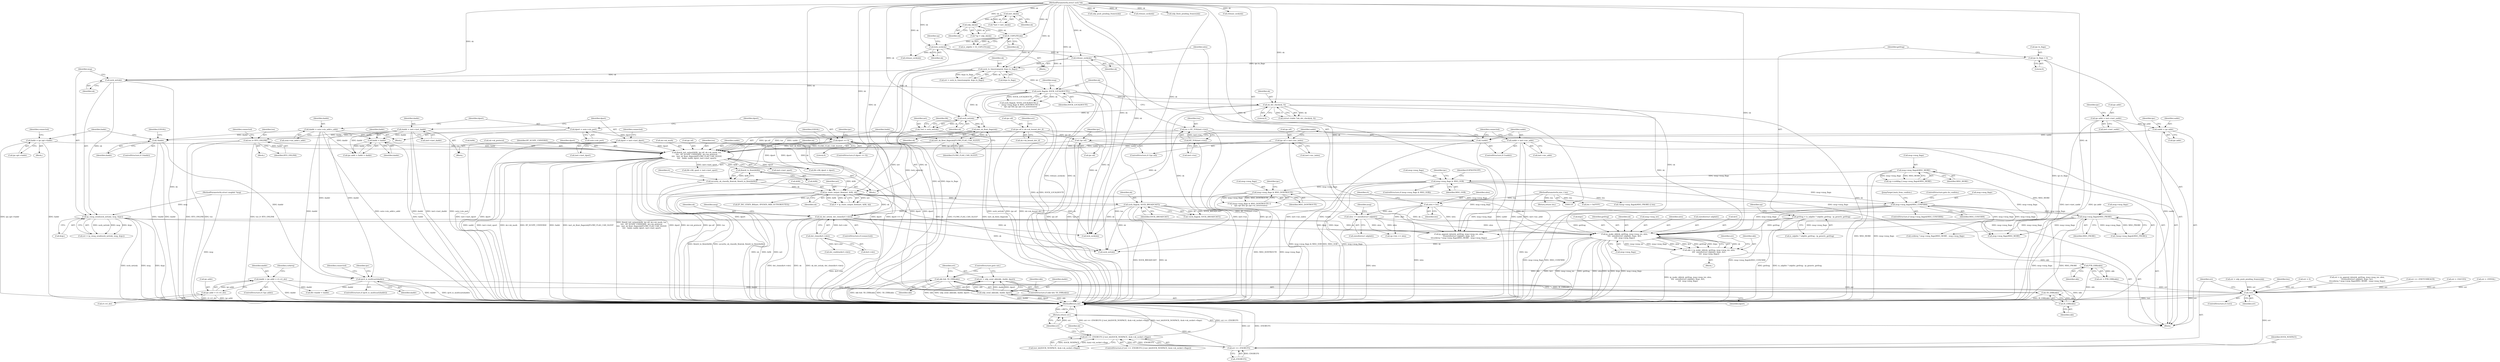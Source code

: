 digraph "1_linux_f6d8bd051c391c1c0458a30b2a7abcd939329259_32@API" {
"1000641" [label="(Call,err = udp_send_skb(skb, daddr, dport))"];
"1000643" [label="(Call,udp_send_skb(skb, daddr, dport))"];
"1000636" [label="(Call,skb && !IS_ERR(skb))"];
"1000639" [label="(Call,IS_ERR(skb))"];
"1000633" [label="(Call,PTR_ERR(skb))"];
"1000613" [label="(Call,skb = ip_make_skb(sk, getfrag, msg->msg_iov, ulen,\n\t\t\t\t  sizeof(struct udphdr), &ipc, &rt,\n\t\t\t\t  msg->msg_flags))"];
"1000615" [label="(Call,ip_make_skb(sk, getfrag, msg->msg_iov, ulen,\n\t\t\t\t  sizeof(struct udphdr), &ipc, &rt,\n\t\t\t\t  msg->msg_flags))"];
"1000487" [label="(Call,sk_dst_check(sk, 0))"];
"1000429" [label="(Call,sock_flag(sk, SOCK_LOCALROUTE))"];
"1000333" [label="(Call,sock_tx_timestamp(sk, &ipc.tx_flags))"];
"1000228" [label="(Call,release_sock(sk))"];
"1000206" [label="(Call,lock_sock(sk))"];
"1000153" [label="(Call,IS_UDPLITE(sk))"];
"1000124" [label="(Call,udp_sk(sk))"];
"1000119" [label="(Call,inet_sk(sk))"];
"1000112" [label="(MethodParameterIn,struct sock *sk)"];
"1000190" [label="(Call,ipc.tx_flags = 0)"];
"1000351" [label="(Call,sock_net(sk))"];
"1000532" [label="(Call,ip_route_output_flow(net, &fl4, sk))"];
"1000497" [label="(Call,*net = sock_net(sk))"];
"1000499" [label="(Call,sock_net(sk))"];
"1000527" [label="(Call,flowi4_to_flowi(&fl4))"];
"1000501" [label="(Call,flowi4_init_output(&fl4, ipc.oif, sk->sk_mark, tos,\n\t\t\t\t   RT_SCOPE_UNIVERSE, sk->sk_protocol,\n\t\t\t\t   inet_sk_flowi_flags(sk)|FLOWI_FLAG_CAN_SLEEP,\n\t\t\t\t   faddr, saddr, dport, inet->inet_sport))"];
"1000459" [label="(Call,!ipc.oif)"];
"1000324" [label="(Call,ipc.oif = sk->sk_bound_dev_if)"];
"1000463" [label="(Call,ipc.oif = inet->mc_index)"];
"1000421" [label="(Call,tos = RT_TOS(inet->tos))"];
"1000423" [label="(Call,RT_TOS(inet->tos))"];
"1000448" [label="(Call,tos |= RTO_ONLINK)"];
"1000515" [label="(Call,inet_sk_flowi_flags(sk)|FLOWI_FLAG_CAN_SLEEP)"];
"1000516" [label="(Call,inet_sk_flowi_flags(sk))"];
"1000391" [label="(Call,faddr = daddr)"];
"1000274" [label="(Call,daddr = usin->sin_addr.s_addr)"];
"1000304" [label="(Call,daddr = inet->inet_daddr)"];
"1000411" [label="(Call,faddr = ipc.opt->faddr)"];
"1000382" [label="(Call,saddr = ipc.addr)"];
"1000317" [label="(Call,ipc.addr = inet->inet_saddr)"];
"1000471" [label="(Call,!saddr)"];
"1000473" [label="(Call,saddr = inet->mc_addr)"];
"1000309" [label="(Call,dport = inet->inet_dport)"];
"1000287" [label="(Call,dport == 0)"];
"1000281" [label="(Call,dport = usin->sin_port)"];
"1000525" [label="(Call,security_sk_classify_flow(sk, flowi4_to_flowi(&fl4)))"];
"1000569" [label="(Call,sock_flag(sk, SOCK_BROADCAST))"];
"1000575" [label="(Call,sk_dst_set(sk, dst_clone(&rt->dst)))"];
"1000577" [label="(Call,dst_clone(&rt->dst))"];
"1000195" [label="(Call,getfrag = is_udplite ? udplite_getfrag : ip_generic_getfrag)"];
"1000230" [label="(Call,ulen += sizeof(struct udphdr))"];
"1000128" [label="(Call,ulen = len)"];
"1000114" [label="(MethodParameterIn,size_t len)"];
"1000350" [label="(Call,ip_cmsg_send(sock_net(sk), msg, &ipc))"];
"1000113" [label="(MethodParameterIn,struct msghdr *msg)"];
"1000805" [label="(Call,msg->msg_flags&MSG_PROBE)"];
"1000583" [label="(Call,msg->msg_flags&MSG_CONFIRM)"];
"1000177" [label="(Call,msg->msg_flags & MSG_OOB)"];
"1000162" [label="(Call,msg->msg_flags&MSG_MORE)"];
"1000433" [label="(Call,msg->msg_flags & MSG_DONTROUTE)"];
"1000638" [label="(Call,!IS_ERR(skb))"];
"1000455" [label="(Call,ipv4_is_multicast(daddr))"];
"1000406" [label="(Call,!daddr)"];
"1000600" [label="(Call,daddr = ipc.addr = rt->rt_dst)"];
"1000602" [label="(Call,ipc.addr = rt->rt_dst)"];
"1000770" [label="(Call,!err)"];
"1000776" [label="(Call,err == -ENOBUFS)"];
"1000775" [label="(Call,err == -ENOBUFS || test_bit(SOCK_NOSPACE, &sk->sk_socket->flags))"];
"1000794" [label="(Return,return err;)"];
"1000809" [label="(Identifier,MSG_PROBE)"];
"1000494" [label="(Block,)"];
"1000510" [label="(Identifier,tos)"];
"1000568" [label="(Call,!sock_flag(sk, SOCK_BROADCAST))"];
"1000232" [label="(Call,sizeof(struct udphdr))"];
"1000769" [label="(ControlStructure,if (!err))"];
"1000230" [label="(Call,ulen += sizeof(struct udphdr))"];
"1000310" [label="(Identifier,dport)"];
"1000647" [label="(ControlStructure,goto out;)"];
"1000743" [label="(Call,udp_push_pending_frames(sk))"];
"1000318" [label="(Call,ipc.addr)"];
"1000333" [label="(Call,sock_tx_timestamp(sk, &ipc.tx_flags))"];
"1000633" [label="(Call,PTR_ERR(skb))"];
"1000614" [label="(Identifier,skb)"];
"1000488" [label="(Identifier,sk)"];
"1000725" [label="(Call,msg->msg_flags|MSG_MORE)"];
"1000587" [label="(Identifier,MSG_CONFIRM)"];
"1000181" [label="(Identifier,MSG_OOB)"];
"1000575" [label="(Call,sk_dst_set(sk, dst_clone(&rt->dst)))"];
"1000177" [label="(Call,msg->msg_flags & MSG_OOB)"];
"1000115" [label="(Block,)"];
"1000321" [label="(Call,inet->inet_saddr)"];
"1000797" [label="(Call,dst_confirm(&rt->dst))"];
"1000384" [label="(Call,ipc.addr)"];
"1000440" [label="(Identifier,ipc)"];
"1000113" [label="(MethodParameterIn,struct msghdr *msg)"];
"1000479" [label="(Identifier,connected)"];
"1000324" [label="(Call,ipc.oif = sk->sk_bound_dev_if)"];
"1000628" [label="(Call,msg->msg_flags)"];
"1000708" [label="(Call,err = ip_append_data(sk, getfrag, msg->msg_iov, ulen,\n\t\t\tsizeof(struct udphdr), &ipc, &rt,\n\t\t\tcorkreq ? msg->msg_flags|MSG_MORE : msg->msg_flags))"];
"1000434" [label="(Call,msg->msg_flags)"];
"1000325" [label="(Call,ipc.oif)"];
"1000328" [label="(Call,sk->sk_bound_dev_if)"];
"1000520" [label="(Identifier,saddr)"];
"1000206" [label="(Call,lock_sock(sk))"];
"1000502" [label="(Call,&fl4)"];
"1000449" [label="(Identifier,tos)"];
"1000348" [label="(Call,err = ip_cmsg_send(sock_net(sk), msg, &ipc))"];
"1000806" [label="(Call,msg->msg_flags)"];
"1000354" [label="(Call,&ipc)"];
"1000461" [label="(Identifier,ipc)"];
"1000549" [label="(Call,err == -ENETUNREACH)"];
"1000311" [label="(Call,inet->inet_dport)"];
"1000758" [label="(Call,release_sock(sk))"];
"1000557" [label="(Call,err = -EACCES)"];
"1000703" [label="(Call,up->len += ulen)"];
"1000211" [label="(Identifier,up)"];
"1000306" [label="(Call,inet->inet_daddr)"];
"1000421" [label="(Call,tos = RT_TOS(inet->tos))"];
"1000382" [label="(Call,saddr = ipc.addr)"];
"1000645" [label="(Identifier,daddr)"];
"1000472" [label="(Identifier,saddr)"];
"1000467" [label="(Call,inet->mc_index)"];
"1000515" [label="(Call,inet_sk_flowi_flags(sk)|FLOWI_FLAG_CAN_SLEEP)"];
"1000489" [label="(Literal,0)"];
"1000158" [label="(Call,up->corkflag || msg->msg_flags&MSG_MORE)"];
"1000626" [label="(Call,&rt)"];
"1000286" [label="(ControlStructure,if (dport == 0))"];
"1000771" [label="(Identifier,err)"];
"1000125" [label="(Identifier,sk)"];
"1000794" [label="(Return,return err;)"];
"1000485" [label="(Call,(struct rtable *)sk_dst_check(sk, 0))"];
"1000639" [label="(Call,IS_ERR(skb))"];
"1000238" [label="(Block,)"];
"1000804" [label="(Call,!(msg->msg_flags&MSG_PROBE))"];
"1000184" [label="(Identifier,EOPNOTSUPP)"];
"1000624" [label="(Call,&ipc)"];
"1000428" [label="(Call,sock_flag(sk, SOCK_LOCALROUTE) ||\n \t    (msg->msg_flags & MSG_DONTROUTE) ||\n\t    (ipc.opt && ipc.opt->is_strictroute))"];
"1000352" [label="(Identifier,sk)"];
"1000643" [label="(Call,udp_send_skb(skb, daddr, dport))"];
"1000723" [label="(Call,corkreq ? msg->msg_flags|MSG_MORE : msg->msg_flags)"];
"1000178" [label="(Call,msg->msg_flags)"];
"1000392" [label="(Identifier,faddr)"];
"1000595" [label="(ControlStructure,if (!ipc.addr))"];
"1000632" [label="(Identifier,err)"];
"1000422" [label="(Identifier,tos)"];
"1000644" [label="(Identifier,skb)"];
"1000437" [label="(Identifier,MSG_DONTROUTE)"];
"1000459" [label="(Call,!ipc.oif)"];
"1000317" [label="(Call,ipc.addr = inet->inet_saddr)"];
"1000410" [label="(Identifier,EINVAL)"];
"1000473" [label="(Call,saddr = inet->mc_addr)"];
"1000196" [label="(Identifier,getfrag)"];
"1000203" [label="(Identifier,up)"];
"1000735" [label="(Call,udp_flush_pending_frames(sk))"];
"1000512" [label="(Call,sk->sk_protocol)"];
"1000471" [label="(Call,!saddr)"];
"1000611" [label="(Identifier,corkreq)"];
"1000432" [label="(Call,(msg->msg_flags & MSG_DONTROUTE) ||\n\t    (ipc.opt && ipc.opt->is_strictroute))"];
"1000405" [label="(ControlStructure,if (!daddr))"];
"1000774" [label="(ControlStructure,if (err == -ENOBUFS || test_bit(SOCK_NOSPACE, &sk->sk_socket->flags)))"];
"1000413" [label="(Call,ipc.opt->faddr)"];
"1000636" [label="(Call,skb && !IS_ERR(skb))"];
"1000187" [label="(Identifier,ipc)"];
"1000119" [label="(Call,inet_sk(sk))"];
"1000790" [label="(Call,sock_net(sk))"];
"1000292" [label="(Identifier,EINVAL)"];
"1000528" [label="(Call,&fl4)"];
"1000511" [label="(Identifier,RT_SCOPE_UNIVERSE)"];
"1000332" [label="(Identifier,err)"];
"1000294" [label="(Block,)"];
"1000454" [label="(ControlStructure,if (ipv4_is_multicast(daddr)))"];
"1000228" [label="(Call,release_sock(sk))"];
"1000635" [label="(ControlStructure,if (skb && !IS_ERR(skb)))"];
"1000617" [label="(Identifier,getfrag)"];
"1000190" [label="(Call,ipc.tx_flags = 0)"];
"1000497" [label="(Call,*net = sock_net(sk))"];
"1000350" [label="(Call,ip_cmsg_send(sock_net(sk), msg, &ipc))"];
"1000166" [label="(Identifier,MSG_MORE)"];
"1000500" [label="(Identifier,sk)"];
"1000573" [label="(ControlStructure,if (connected))"];
"1000129" [label="(Identifier,ulen)"];
"1000518" [label="(Identifier,FLOWI_FLAG_CAN_SLEEP)"];
"1000153" [label="(Call,IS_UDPLITE(sk))"];
"1000530" [label="(Call,rt = ip_route_output_flow(net, &fl4, sk))"];
"1000522" [label="(Call,inet->inet_sport)"];
"1000631" [label="(Call,err = PTR_ERR(skb))"];
"1000634" [label="(Identifier,skb)"];
"1000130" [label="(Identifier,len)"];
"1000304" [label="(Call,daddr = inet->inet_daddr)"];
"1000387" [label="(Call,ipc.addr = faddr = daddr)"];
"1000613" [label="(Call,skb = ip_make_skb(sk, getfrag, msg->msg_iov, ulen,\n\t\t\t\t  sizeof(struct udphdr), &ipc, &rt,\n\t\t\t\t  msg->msg_flags))"];
"1000521" [label="(Identifier,dport)"];
"1000501" [label="(Call,flowi4_init_output(&fl4, ipc.oif, sk->sk_mark, tos,\n\t\t\t\t   RT_SCOPE_UNIVERSE, sk->sk_protocol,\n\t\t\t\t   inet_sk_flowi_flags(sk)|FLOWI_FLAG_CAN_SLEEP,\n\t\t\t\t   faddr, saddr, dport, inet->inet_sport))"];
"1000423" [label="(Call,RT_TOS(inet->tos))"];
"1000170" [label="(Call,len > 0xFFFF)"];
"1000288" [label="(Identifier,dport)"];
"1000455" [label="(Call,ipv4_is_multicast(daddr))"];
"1000447" [label="(Block,)"];
"1000353" [label="(Identifier,msg)"];
"1000236" [label="(Identifier,msg)"];
"1000638" [label="(Call,!IS_ERR(skb))"];
"1000533" [label="(Identifier,net)"];
"1000275" [label="(Identifier,daddr)"];
"1000616" [label="(Identifier,sk)"];
"1000770" [label="(Call,!err)"];
"1000710" [label="(Call,ip_append_data(sk, getfrag, msg->msg_iov, ulen,\n\t\t\tsizeof(struct udphdr), &ipc, &rt,\n\t\t\tcorkreq ? msg->msg_flags|MSG_MORE : msg->msg_flags))"];
"1000791" [label="(Identifier,sk)"];
"1000287" [label="(Call,dport == 0)"];
"1000618" [label="(Call,msg->msg_iov)"];
"1000154" [label="(Identifier,sk)"];
"1000112" [label="(MethodParameterIn,struct sock *sk)"];
"1000577" [label="(Call,dst_clone(&rt->dst))"];
"1000460" [label="(Call,ipc.oif)"];
"1000335" [label="(Call,&ipc.tx_flags)"];
"1000656" [label="(Call,release_sock(sk))"];
"1000424" [label="(Call,inet->tos)"];
"1000531" [label="(Identifier,rt)"];
"1000775" [label="(Call,err == -ENOBUFS || test_bit(SOCK_NOSPACE, &sk->sk_socket->flags))"];
"1000517" [label="(Identifier,sk)"];
"1000534" [label="(Call,&fl4)"];
"1000433" [label="(Call,msg->msg_flags & MSG_DONTROUTE)"];
"1000637" [label="(Identifier,skb)"];
"1000319" [label="(Identifier,ipc)"];
"1000283" [label="(Call,usin->sin_port)"];
"1000570" [label="(Identifier,sk)"];
"1000281" [label="(Call,dport = usin->sin_port)"];
"1000582" [label="(ControlStructure,if (msg->msg_flags&MSG_CONFIRM))"];
"1000780" [label="(Call,test_bit(SOCK_NOSPACE, &sk->sk_socket->flags))"];
"1000120" [label="(Identifier,sk)"];
"1000315" [label="(Identifier,connected)"];
"1000431" [label="(Identifier,SOCK_LOCALROUTE)"];
"1000463" [label="(Call,ipc.oif = inet->mc_index)"];
"1000503" [label="(Identifier,fl4)"];
"1000162" [label="(Call,msg->msg_flags&MSG_MORE)"];
"1000777" [label="(Identifier,err)"];
"1000407" [label="(Identifier,daddr)"];
"1000615" [label="(Call,ip_make_skb(sk, getfrag, msg->msg_iov, ulen,\n\t\t\t\t  sizeof(struct udphdr), &ipc, &rt,\n\t\t\t\t  msg->msg_flags))"];
"1000117" [label="(Call,*inet = inet_sk(sk))"];
"1000276" [label="(Call,usin->sin_addr.s_addr)"];
"1000456" [label="(Identifier,daddr)"];
"1000646" [label="(Identifier,dport)"];
"1000393" [label="(Identifier,daddr)"];
"1000658" [label="(Call,err = -EINVAL)"];
"1000334" [label="(Identifier,sk)"];
"1000389" [label="(Identifier,ipc)"];
"1000776" [label="(Call,err == -ENOBUFS)"];
"1000602" [label="(Call,ipc.addr = rt->rt_dst)"];
"1000600" [label="(Call,daddr = ipc.addr = rt->rt_dst)"];
"1000578" [label="(Call,&rt->dst)"];
"1000195" [label="(Call,getfrag = is_udplite ? udplite_getfrag : ip_generic_getfrag)"];
"1000526" [label="(Identifier,sk)"];
"1000205" [label="(Block,)"];
"1000465" [label="(Identifier,ipc)"];
"1000448" [label="(Call,tos |= RTO_ONLINK)"];
"1000412" [label="(Identifier,faddr)"];
"1000475" [label="(Call,inet->mc_addr)"];
"1000576" [label="(Identifier,sk)"];
"1000588" [label="(ControlStructure,goto do_confirm;)"];
"1000603" [label="(Call,ipc.addr)"];
"1000430" [label="(Identifier,sk)"];
"1000124" [label="(Call,udp_sk(sk))"];
"1000527" [label="(Call,flowi4_to_flowi(&fl4))"];
"1000391" [label="(Call,faddr = daddr)"];
"1000450" [label="(Identifier,RTO_ONLINK)"];
"1000532" [label="(Call,ip_route_output_flow(net, &fl4, sk))"];
"1000222" [label="(Call,release_sock(sk))"];
"1000134" [label="(Identifier,rt)"];
"1000621" [label="(Identifier,ulen)"];
"1000207" [label="(Identifier,sk)"];
"1000641" [label="(Call,err = udp_send_skb(skb, daddr, dport))"];
"1000525" [label="(Call,security_sk_classify_flow(sk, flowi4_to_flowi(&fl4)))"];
"1000816" [label="(MethodReturn,int)"];
"1000194" [label="(Literal,0)"];
"1000128" [label="(Call,ulen = len)"];
"1000458" [label="(ControlStructure,if (!ipc.oif))"];
"1000803" [label="(Call,!(msg->msg_flags&MSG_PROBE) || len)"];
"1000309" [label="(Call,dport = inet->inet_dport)"];
"1000781" [label="(Identifier,SOCK_NOSPACE)"];
"1000331" [label="(Call,err = sock_tx_timestamp(sk, &ipc.tx_flags))"];
"1000429" [label="(Call,sock_flag(sk, SOCK_LOCALROUTE))"];
"1000569" [label="(Call,sock_flag(sk, SOCK_BROADCAST))"];
"1000411" [label="(Call,faddr = ipc.opt->faddr)"];
"1000482" [label="(Identifier,connected)"];
"1000778" [label="(Call,-ENOBUFS)"];
"1000435" [label="(Identifier,msg)"];
"1000553" [label="(Call,IP_INC_STATS_BH(net, IPSTATS_MIB_OUTNOROUTES))"];
"1000498" [label="(Identifier,net)"];
"1000805" [label="(Call,msg->msg_flags&MSG_PROBE)"];
"1000583" [label="(Call,msg->msg_flags&MSG_CONFIRM)"];
"1000685" [label="(Call,fl4->fl4_dport = dport)"];
"1000305" [label="(Identifier,daddr)"];
"1000114" [label="(MethodParameterIn,size_t len)"];
"1000536" [label="(Identifier,sk)"];
"1000406" [label="(Call,!daddr)"];
"1000499" [label="(Call,sock_net(sk))"];
"1000519" [label="(Identifier,faddr)"];
"1000584" [label="(Call,msg->msg_flags)"];
"1000675" [label="(Call,fl4->daddr = daddr)"];
"1000507" [label="(Call,sk->sk_mark)"];
"1000640" [label="(Identifier,skb)"];
"1000122" [label="(Call,*up = udp_sk(sk))"];
"1000589" [label="(JumpTarget,back_from_confirm:)"];
"1000504" [label="(Call,ipc.oif)"];
"1000606" [label="(Call,rt->rt_dst)"];
"1000163" [label="(Call,msg->msg_flags)"];
"1000741" [label="(Call,err = udp_push_pending_frames(sk))"];
"1000351" [label="(Call,sock_net(sk))"];
"1000773" [label="(Identifier,len)"];
"1000487" [label="(Call,sk_dst_check(sk, 0))"];
"1000404" [label="(Block,)"];
"1000452" [label="(Identifier,connected)"];
"1000326" [label="(Identifier,ipc)"];
"1000622" [label="(Call,sizeof(struct udphdr))"];
"1000176" [label="(ControlStructure,if (msg->msg_flags & MSG_OOB))"];
"1000795" [label="(Identifier,err)"];
"1000601" [label="(Identifier,daddr)"];
"1000197" [label="(Call,is_udplite ? udplite_getfrag : ip_generic_getfrag)"];
"1000470" [label="(ControlStructure,if (!saddr))"];
"1000812" [label="(Call,err = 0)"];
"1000231" [label="(Identifier,ulen)"];
"1000464" [label="(Call,ipc.oif)"];
"1000151" [label="(Call,is_udplite = IS_UDPLITE(sk))"];
"1000772" [label="(Return,return len;)"];
"1000642" [label="(Identifier,err)"];
"1000571" [label="(Identifier,SOCK_BROADCAST)"];
"1000229" [label="(Identifier,sk)"];
"1000516" [label="(Call,inet_sk_flowi_flags(sk))"];
"1000383" [label="(Identifier,saddr)"];
"1000612" [label="(Block,)"];
"1000474" [label="(Identifier,saddr)"];
"1000690" [label="(Call,fl4->fl4_sport = inet->inet_sport)"];
"1000585" [label="(Identifier,msg)"];
"1000648" [label="(Call,lock_sock(sk))"];
"1000289" [label="(Literal,0)"];
"1000419" [label="(Identifier,connected)"];
"1000274" [label="(Call,daddr = usin->sin_addr.s_addr)"];
"1000191" [label="(Call,ipc.tx_flags)"];
"1000282" [label="(Identifier,dport)"];
"1000641" -> "1000635"  [label="AST: "];
"1000641" -> "1000643"  [label="CFG: "];
"1000642" -> "1000641"  [label="AST: "];
"1000643" -> "1000641"  [label="AST: "];
"1000647" -> "1000641"  [label="CFG: "];
"1000641" -> "1000816"  [label="DDG: udp_send_skb(skb, daddr, dport)"];
"1000643" -> "1000641"  [label="DDG: skb"];
"1000643" -> "1000641"  [label="DDG: daddr"];
"1000643" -> "1000641"  [label="DDG: dport"];
"1000641" -> "1000770"  [label="DDG: err"];
"1000643" -> "1000646"  [label="CFG: "];
"1000644" -> "1000643"  [label="AST: "];
"1000645" -> "1000643"  [label="AST: "];
"1000646" -> "1000643"  [label="AST: "];
"1000643" -> "1000816"  [label="DDG: dport"];
"1000643" -> "1000816"  [label="DDG: skb"];
"1000643" -> "1000816"  [label="DDG: daddr"];
"1000636" -> "1000643"  [label="DDG: skb"];
"1000455" -> "1000643"  [label="DDG: daddr"];
"1000600" -> "1000643"  [label="DDG: daddr"];
"1000309" -> "1000643"  [label="DDG: dport"];
"1000501" -> "1000643"  [label="DDG: dport"];
"1000287" -> "1000643"  [label="DDG: dport"];
"1000636" -> "1000635"  [label="AST: "];
"1000636" -> "1000637"  [label="CFG: "];
"1000636" -> "1000638"  [label="CFG: "];
"1000637" -> "1000636"  [label="AST: "];
"1000638" -> "1000636"  [label="AST: "];
"1000642" -> "1000636"  [label="CFG: "];
"1000647" -> "1000636"  [label="CFG: "];
"1000636" -> "1000816"  [label="DDG: !IS_ERR(skb)"];
"1000636" -> "1000816"  [label="DDG: skb"];
"1000636" -> "1000816"  [label="DDG: skb && !IS_ERR(skb)"];
"1000639" -> "1000636"  [label="DDG: skb"];
"1000633" -> "1000636"  [label="DDG: skb"];
"1000638" -> "1000636"  [label="DDG: IS_ERR(skb)"];
"1000639" -> "1000638"  [label="AST: "];
"1000639" -> "1000640"  [label="CFG: "];
"1000640" -> "1000639"  [label="AST: "];
"1000638" -> "1000639"  [label="CFG: "];
"1000639" -> "1000638"  [label="DDG: skb"];
"1000633" -> "1000639"  [label="DDG: skb"];
"1000633" -> "1000631"  [label="AST: "];
"1000633" -> "1000634"  [label="CFG: "];
"1000634" -> "1000633"  [label="AST: "];
"1000631" -> "1000633"  [label="CFG: "];
"1000633" -> "1000631"  [label="DDG: skb"];
"1000613" -> "1000633"  [label="DDG: skb"];
"1000613" -> "1000612"  [label="AST: "];
"1000613" -> "1000615"  [label="CFG: "];
"1000614" -> "1000613"  [label="AST: "];
"1000615" -> "1000613"  [label="AST: "];
"1000632" -> "1000613"  [label="CFG: "];
"1000613" -> "1000816"  [label="DDG: ip_make_skb(sk, getfrag, msg->msg_iov, ulen,\n\t\t\t\t  sizeof(struct udphdr), &ipc, &rt,\n\t\t\t\t  msg->msg_flags)"];
"1000615" -> "1000613"  [label="DDG: sk"];
"1000615" -> "1000613"  [label="DDG: msg->msg_iov"];
"1000615" -> "1000613"  [label="DDG: msg->msg_flags"];
"1000615" -> "1000613"  [label="DDG: ulen"];
"1000615" -> "1000613"  [label="DDG: &rt"];
"1000615" -> "1000613"  [label="DDG: getfrag"];
"1000615" -> "1000613"  [label="DDG: &ipc"];
"1000615" -> "1000628"  [label="CFG: "];
"1000616" -> "1000615"  [label="AST: "];
"1000617" -> "1000615"  [label="AST: "];
"1000618" -> "1000615"  [label="AST: "];
"1000621" -> "1000615"  [label="AST: "];
"1000622" -> "1000615"  [label="AST: "];
"1000624" -> "1000615"  [label="AST: "];
"1000626" -> "1000615"  [label="AST: "];
"1000628" -> "1000615"  [label="AST: "];
"1000615" -> "1000816"  [label="DDG: &rt"];
"1000615" -> "1000816"  [label="DDG: msg->msg_iov"];
"1000615" -> "1000816"  [label="DDG: getfrag"];
"1000615" -> "1000816"  [label="DDG: ulen"];
"1000615" -> "1000816"  [label="DDG: sk"];
"1000615" -> "1000816"  [label="DDG: &ipc"];
"1000615" -> "1000816"  [label="DDG: msg->msg_flags"];
"1000487" -> "1000615"  [label="DDG: sk"];
"1000532" -> "1000615"  [label="DDG: sk"];
"1000569" -> "1000615"  [label="DDG: sk"];
"1000575" -> "1000615"  [label="DDG: sk"];
"1000429" -> "1000615"  [label="DDG: sk"];
"1000112" -> "1000615"  [label="DDG: sk"];
"1000195" -> "1000615"  [label="DDG: getfrag"];
"1000230" -> "1000615"  [label="DDG: ulen"];
"1000350" -> "1000615"  [label="DDG: &ipc"];
"1000805" -> "1000615"  [label="DDG: msg->msg_flags"];
"1000583" -> "1000615"  [label="DDG: msg->msg_flags"];
"1000615" -> "1000790"  [label="DDG: sk"];
"1000487" -> "1000485"  [label="AST: "];
"1000487" -> "1000489"  [label="CFG: "];
"1000488" -> "1000487"  [label="AST: "];
"1000489" -> "1000487"  [label="AST: "];
"1000485" -> "1000487"  [label="CFG: "];
"1000487" -> "1000816"  [label="DDG: sk"];
"1000487" -> "1000485"  [label="DDG: sk"];
"1000487" -> "1000485"  [label="DDG: 0"];
"1000429" -> "1000487"  [label="DDG: sk"];
"1000112" -> "1000487"  [label="DDG: sk"];
"1000487" -> "1000499"  [label="DDG: sk"];
"1000487" -> "1000648"  [label="DDG: sk"];
"1000487" -> "1000790"  [label="DDG: sk"];
"1000429" -> "1000428"  [label="AST: "];
"1000429" -> "1000431"  [label="CFG: "];
"1000430" -> "1000429"  [label="AST: "];
"1000431" -> "1000429"  [label="AST: "];
"1000435" -> "1000429"  [label="CFG: "];
"1000428" -> "1000429"  [label="CFG: "];
"1000429" -> "1000816"  [label="DDG: SOCK_LOCALROUTE"];
"1000429" -> "1000816"  [label="DDG: sk"];
"1000429" -> "1000428"  [label="DDG: sk"];
"1000429" -> "1000428"  [label="DDG: SOCK_LOCALROUTE"];
"1000333" -> "1000429"  [label="DDG: sk"];
"1000351" -> "1000429"  [label="DDG: sk"];
"1000112" -> "1000429"  [label="DDG: sk"];
"1000429" -> "1000499"  [label="DDG: sk"];
"1000429" -> "1000648"  [label="DDG: sk"];
"1000429" -> "1000790"  [label="DDG: sk"];
"1000333" -> "1000331"  [label="AST: "];
"1000333" -> "1000335"  [label="CFG: "];
"1000334" -> "1000333"  [label="AST: "];
"1000335" -> "1000333"  [label="AST: "];
"1000331" -> "1000333"  [label="CFG: "];
"1000333" -> "1000816"  [label="DDG: sk"];
"1000333" -> "1000816"  [label="DDG: &ipc.tx_flags"];
"1000333" -> "1000331"  [label="DDG: sk"];
"1000333" -> "1000331"  [label="DDG: &ipc.tx_flags"];
"1000228" -> "1000333"  [label="DDG: sk"];
"1000153" -> "1000333"  [label="DDG: sk"];
"1000112" -> "1000333"  [label="DDG: sk"];
"1000190" -> "1000333"  [label="DDG: ipc.tx_flags"];
"1000333" -> "1000351"  [label="DDG: sk"];
"1000228" -> "1000205"  [label="AST: "];
"1000228" -> "1000229"  [label="CFG: "];
"1000229" -> "1000228"  [label="AST: "];
"1000231" -> "1000228"  [label="CFG: "];
"1000228" -> "1000816"  [label="DDG: release_sock(sk)"];
"1000228" -> "1000816"  [label="DDG: sk"];
"1000206" -> "1000228"  [label="DDG: sk"];
"1000112" -> "1000228"  [label="DDG: sk"];
"1000206" -> "1000205"  [label="AST: "];
"1000206" -> "1000207"  [label="CFG: "];
"1000207" -> "1000206"  [label="AST: "];
"1000211" -> "1000206"  [label="CFG: "];
"1000206" -> "1000816"  [label="DDG: lock_sock(sk)"];
"1000153" -> "1000206"  [label="DDG: sk"];
"1000112" -> "1000206"  [label="DDG: sk"];
"1000206" -> "1000222"  [label="DDG: sk"];
"1000206" -> "1000710"  [label="DDG: sk"];
"1000153" -> "1000151"  [label="AST: "];
"1000153" -> "1000154"  [label="CFG: "];
"1000154" -> "1000153"  [label="AST: "];
"1000151" -> "1000153"  [label="CFG: "];
"1000153" -> "1000816"  [label="DDG: sk"];
"1000153" -> "1000151"  [label="DDG: sk"];
"1000124" -> "1000153"  [label="DDG: sk"];
"1000112" -> "1000153"  [label="DDG: sk"];
"1000124" -> "1000122"  [label="AST: "];
"1000124" -> "1000125"  [label="CFG: "];
"1000125" -> "1000124"  [label="AST: "];
"1000122" -> "1000124"  [label="CFG: "];
"1000124" -> "1000122"  [label="DDG: sk"];
"1000119" -> "1000124"  [label="DDG: sk"];
"1000112" -> "1000124"  [label="DDG: sk"];
"1000119" -> "1000117"  [label="AST: "];
"1000119" -> "1000120"  [label="CFG: "];
"1000120" -> "1000119"  [label="AST: "];
"1000117" -> "1000119"  [label="CFG: "];
"1000119" -> "1000117"  [label="DDG: sk"];
"1000112" -> "1000119"  [label="DDG: sk"];
"1000112" -> "1000110"  [label="AST: "];
"1000112" -> "1000816"  [label="DDG: sk"];
"1000112" -> "1000222"  [label="DDG: sk"];
"1000112" -> "1000351"  [label="DDG: sk"];
"1000112" -> "1000499"  [label="DDG: sk"];
"1000112" -> "1000516"  [label="DDG: sk"];
"1000112" -> "1000525"  [label="DDG: sk"];
"1000112" -> "1000532"  [label="DDG: sk"];
"1000112" -> "1000569"  [label="DDG: sk"];
"1000112" -> "1000575"  [label="DDG: sk"];
"1000112" -> "1000648"  [label="DDG: sk"];
"1000112" -> "1000656"  [label="DDG: sk"];
"1000112" -> "1000710"  [label="DDG: sk"];
"1000112" -> "1000735"  [label="DDG: sk"];
"1000112" -> "1000743"  [label="DDG: sk"];
"1000112" -> "1000758"  [label="DDG: sk"];
"1000112" -> "1000790"  [label="DDG: sk"];
"1000190" -> "1000115"  [label="AST: "];
"1000190" -> "1000194"  [label="CFG: "];
"1000191" -> "1000190"  [label="AST: "];
"1000194" -> "1000190"  [label="AST: "];
"1000196" -> "1000190"  [label="CFG: "];
"1000190" -> "1000816"  [label="DDG: ipc.tx_flags"];
"1000351" -> "1000350"  [label="AST: "];
"1000351" -> "1000352"  [label="CFG: "];
"1000352" -> "1000351"  [label="AST: "];
"1000353" -> "1000351"  [label="CFG: "];
"1000351" -> "1000816"  [label="DDG: sk"];
"1000351" -> "1000350"  [label="DDG: sk"];
"1000532" -> "1000530"  [label="AST: "];
"1000532" -> "1000536"  [label="CFG: "];
"1000533" -> "1000532"  [label="AST: "];
"1000534" -> "1000532"  [label="AST: "];
"1000536" -> "1000532"  [label="AST: "];
"1000530" -> "1000532"  [label="CFG: "];
"1000532" -> "1000816"  [label="DDG: net"];
"1000532" -> "1000816"  [label="DDG: sk"];
"1000532" -> "1000816"  [label="DDG: &fl4"];
"1000532" -> "1000530"  [label="DDG: net"];
"1000532" -> "1000530"  [label="DDG: &fl4"];
"1000532" -> "1000530"  [label="DDG: sk"];
"1000497" -> "1000532"  [label="DDG: net"];
"1000527" -> "1000532"  [label="DDG: &fl4"];
"1000525" -> "1000532"  [label="DDG: sk"];
"1000532" -> "1000553"  [label="DDG: net"];
"1000532" -> "1000569"  [label="DDG: sk"];
"1000532" -> "1000575"  [label="DDG: sk"];
"1000532" -> "1000648"  [label="DDG: sk"];
"1000532" -> "1000790"  [label="DDG: sk"];
"1000497" -> "1000494"  [label="AST: "];
"1000497" -> "1000499"  [label="CFG: "];
"1000498" -> "1000497"  [label="AST: "];
"1000499" -> "1000497"  [label="AST: "];
"1000503" -> "1000497"  [label="CFG: "];
"1000497" -> "1000816"  [label="DDG: sock_net(sk)"];
"1000499" -> "1000497"  [label="DDG: sk"];
"1000499" -> "1000500"  [label="CFG: "];
"1000500" -> "1000499"  [label="AST: "];
"1000499" -> "1000516"  [label="DDG: sk"];
"1000527" -> "1000525"  [label="AST: "];
"1000527" -> "1000528"  [label="CFG: "];
"1000528" -> "1000527"  [label="AST: "];
"1000525" -> "1000527"  [label="CFG: "];
"1000527" -> "1000525"  [label="DDG: &fl4"];
"1000501" -> "1000527"  [label="DDG: &fl4"];
"1000501" -> "1000494"  [label="AST: "];
"1000501" -> "1000522"  [label="CFG: "];
"1000502" -> "1000501"  [label="AST: "];
"1000504" -> "1000501"  [label="AST: "];
"1000507" -> "1000501"  [label="AST: "];
"1000510" -> "1000501"  [label="AST: "];
"1000511" -> "1000501"  [label="AST: "];
"1000512" -> "1000501"  [label="AST: "];
"1000515" -> "1000501"  [label="AST: "];
"1000519" -> "1000501"  [label="AST: "];
"1000520" -> "1000501"  [label="AST: "];
"1000521" -> "1000501"  [label="AST: "];
"1000522" -> "1000501"  [label="AST: "];
"1000526" -> "1000501"  [label="CFG: "];
"1000501" -> "1000816"  [label="DDG: saddr"];
"1000501" -> "1000816"  [label="DDG: inet->inet_sport"];
"1000501" -> "1000816"  [label="DDG: sk->sk_mark"];
"1000501" -> "1000816"  [label="DDG: RT_SCOPE_UNIVERSE"];
"1000501" -> "1000816"  [label="DDG: faddr"];
"1000501" -> "1000816"  [label="DDG: inet_sk_flowi_flags(sk)|FLOWI_FLAG_CAN_SLEEP"];
"1000501" -> "1000816"  [label="DDG: flowi4_init_output(&fl4, ipc.oif, sk->sk_mark, tos,\n\t\t\t\t   RT_SCOPE_UNIVERSE, sk->sk_protocol,\n\t\t\t\t   inet_sk_flowi_flags(sk)|FLOWI_FLAG_CAN_SLEEP,\n\t\t\t\t   faddr, saddr, dport, inet->inet_sport)"];
"1000501" -> "1000816"  [label="DDG: dport"];
"1000501" -> "1000816"  [label="DDG: sk->sk_protocol"];
"1000501" -> "1000816"  [label="DDG: ipc.oif"];
"1000501" -> "1000816"  [label="DDG: tos"];
"1000459" -> "1000501"  [label="DDG: ipc.oif"];
"1000463" -> "1000501"  [label="DDG: ipc.oif"];
"1000324" -> "1000501"  [label="DDG: ipc.oif"];
"1000421" -> "1000501"  [label="DDG: tos"];
"1000448" -> "1000501"  [label="DDG: tos"];
"1000515" -> "1000501"  [label="DDG: inet_sk_flowi_flags(sk)"];
"1000515" -> "1000501"  [label="DDG: FLOWI_FLAG_CAN_SLEEP"];
"1000391" -> "1000501"  [label="DDG: faddr"];
"1000411" -> "1000501"  [label="DDG: faddr"];
"1000382" -> "1000501"  [label="DDG: saddr"];
"1000471" -> "1000501"  [label="DDG: saddr"];
"1000473" -> "1000501"  [label="DDG: saddr"];
"1000309" -> "1000501"  [label="DDG: dport"];
"1000287" -> "1000501"  [label="DDG: dport"];
"1000501" -> "1000685"  [label="DDG: dport"];
"1000501" -> "1000690"  [label="DDG: inet->inet_sport"];
"1000459" -> "1000458"  [label="AST: "];
"1000459" -> "1000460"  [label="CFG: "];
"1000460" -> "1000459"  [label="AST: "];
"1000465" -> "1000459"  [label="CFG: "];
"1000472" -> "1000459"  [label="CFG: "];
"1000459" -> "1000816"  [label="DDG: ipc.oif"];
"1000459" -> "1000816"  [label="DDG: !ipc.oif"];
"1000324" -> "1000459"  [label="DDG: ipc.oif"];
"1000324" -> "1000115"  [label="AST: "];
"1000324" -> "1000328"  [label="CFG: "];
"1000325" -> "1000324"  [label="AST: "];
"1000328" -> "1000324"  [label="AST: "];
"1000332" -> "1000324"  [label="CFG: "];
"1000324" -> "1000816"  [label="DDG: sk->sk_bound_dev_if"];
"1000324" -> "1000816"  [label="DDG: ipc.oif"];
"1000463" -> "1000458"  [label="AST: "];
"1000463" -> "1000467"  [label="CFG: "];
"1000464" -> "1000463"  [label="AST: "];
"1000467" -> "1000463"  [label="AST: "];
"1000472" -> "1000463"  [label="CFG: "];
"1000463" -> "1000816"  [label="DDG: inet->mc_index"];
"1000463" -> "1000816"  [label="DDG: ipc.oif"];
"1000421" -> "1000115"  [label="AST: "];
"1000421" -> "1000423"  [label="CFG: "];
"1000422" -> "1000421"  [label="AST: "];
"1000423" -> "1000421"  [label="AST: "];
"1000430" -> "1000421"  [label="CFG: "];
"1000421" -> "1000816"  [label="DDG: RT_TOS(inet->tos)"];
"1000421" -> "1000816"  [label="DDG: tos"];
"1000423" -> "1000421"  [label="DDG: inet->tos"];
"1000421" -> "1000448"  [label="DDG: tos"];
"1000423" -> "1000424"  [label="CFG: "];
"1000424" -> "1000423"  [label="AST: "];
"1000423" -> "1000816"  [label="DDG: inet->tos"];
"1000448" -> "1000447"  [label="AST: "];
"1000448" -> "1000450"  [label="CFG: "];
"1000449" -> "1000448"  [label="AST: "];
"1000450" -> "1000448"  [label="AST: "];
"1000452" -> "1000448"  [label="CFG: "];
"1000448" -> "1000816"  [label="DDG: RTO_ONLINK"];
"1000448" -> "1000816"  [label="DDG: tos"];
"1000448" -> "1000816"  [label="DDG: tos |= RTO_ONLINK"];
"1000515" -> "1000518"  [label="CFG: "];
"1000516" -> "1000515"  [label="AST: "];
"1000518" -> "1000515"  [label="AST: "];
"1000519" -> "1000515"  [label="CFG: "];
"1000515" -> "1000816"  [label="DDG: FLOWI_FLAG_CAN_SLEEP"];
"1000515" -> "1000816"  [label="DDG: inet_sk_flowi_flags(sk)"];
"1000516" -> "1000515"  [label="DDG: sk"];
"1000516" -> "1000517"  [label="CFG: "];
"1000517" -> "1000516"  [label="AST: "];
"1000518" -> "1000516"  [label="CFG: "];
"1000516" -> "1000525"  [label="DDG: sk"];
"1000391" -> "1000387"  [label="AST: "];
"1000391" -> "1000393"  [label="CFG: "];
"1000392" -> "1000391"  [label="AST: "];
"1000393" -> "1000391"  [label="AST: "];
"1000387" -> "1000391"  [label="CFG: "];
"1000391" -> "1000816"  [label="DDG: faddr"];
"1000391" -> "1000387"  [label="DDG: faddr"];
"1000274" -> "1000391"  [label="DDG: daddr"];
"1000304" -> "1000391"  [label="DDG: daddr"];
"1000274" -> "1000238"  [label="AST: "];
"1000274" -> "1000276"  [label="CFG: "];
"1000275" -> "1000274"  [label="AST: "];
"1000276" -> "1000274"  [label="AST: "];
"1000282" -> "1000274"  [label="CFG: "];
"1000274" -> "1000816"  [label="DDG: daddr"];
"1000274" -> "1000816"  [label="DDG: usin->sin_addr.s_addr"];
"1000274" -> "1000387"  [label="DDG: daddr"];
"1000274" -> "1000406"  [label="DDG: daddr"];
"1000274" -> "1000455"  [label="DDG: daddr"];
"1000304" -> "1000294"  [label="AST: "];
"1000304" -> "1000306"  [label="CFG: "];
"1000305" -> "1000304"  [label="AST: "];
"1000306" -> "1000304"  [label="AST: "];
"1000310" -> "1000304"  [label="CFG: "];
"1000304" -> "1000816"  [label="DDG: daddr"];
"1000304" -> "1000816"  [label="DDG: inet->inet_daddr"];
"1000304" -> "1000387"  [label="DDG: daddr"];
"1000304" -> "1000406"  [label="DDG: daddr"];
"1000304" -> "1000455"  [label="DDG: daddr"];
"1000411" -> "1000404"  [label="AST: "];
"1000411" -> "1000413"  [label="CFG: "];
"1000412" -> "1000411"  [label="AST: "];
"1000413" -> "1000411"  [label="AST: "];
"1000419" -> "1000411"  [label="CFG: "];
"1000411" -> "1000816"  [label="DDG: faddr"];
"1000411" -> "1000816"  [label="DDG: ipc.opt->faddr"];
"1000382" -> "1000115"  [label="AST: "];
"1000382" -> "1000384"  [label="CFG: "];
"1000383" -> "1000382"  [label="AST: "];
"1000384" -> "1000382"  [label="AST: "];
"1000389" -> "1000382"  [label="CFG: "];
"1000382" -> "1000816"  [label="DDG: saddr"];
"1000317" -> "1000382"  [label="DDG: ipc.addr"];
"1000382" -> "1000471"  [label="DDG: saddr"];
"1000317" -> "1000115"  [label="AST: "];
"1000317" -> "1000321"  [label="CFG: "];
"1000318" -> "1000317"  [label="AST: "];
"1000321" -> "1000317"  [label="AST: "];
"1000326" -> "1000317"  [label="CFG: "];
"1000317" -> "1000816"  [label="DDG: ipc.addr"];
"1000317" -> "1000816"  [label="DDG: inet->inet_saddr"];
"1000471" -> "1000470"  [label="AST: "];
"1000471" -> "1000472"  [label="CFG: "];
"1000472" -> "1000471"  [label="AST: "];
"1000474" -> "1000471"  [label="CFG: "];
"1000479" -> "1000471"  [label="CFG: "];
"1000471" -> "1000816"  [label="DDG: saddr"];
"1000471" -> "1000816"  [label="DDG: !saddr"];
"1000473" -> "1000470"  [label="AST: "];
"1000473" -> "1000475"  [label="CFG: "];
"1000474" -> "1000473"  [label="AST: "];
"1000475" -> "1000473"  [label="AST: "];
"1000479" -> "1000473"  [label="CFG: "];
"1000473" -> "1000816"  [label="DDG: saddr"];
"1000473" -> "1000816"  [label="DDG: inet->mc_addr"];
"1000309" -> "1000294"  [label="AST: "];
"1000309" -> "1000311"  [label="CFG: "];
"1000310" -> "1000309"  [label="AST: "];
"1000311" -> "1000309"  [label="AST: "];
"1000315" -> "1000309"  [label="CFG: "];
"1000309" -> "1000816"  [label="DDG: dport"];
"1000309" -> "1000816"  [label="DDG: inet->inet_dport"];
"1000309" -> "1000685"  [label="DDG: dport"];
"1000287" -> "1000286"  [label="AST: "];
"1000287" -> "1000289"  [label="CFG: "];
"1000288" -> "1000287"  [label="AST: "];
"1000289" -> "1000287"  [label="AST: "];
"1000292" -> "1000287"  [label="CFG: "];
"1000319" -> "1000287"  [label="CFG: "];
"1000287" -> "1000816"  [label="DDG: dport == 0"];
"1000287" -> "1000816"  [label="DDG: dport"];
"1000281" -> "1000287"  [label="DDG: dport"];
"1000287" -> "1000685"  [label="DDG: dport"];
"1000281" -> "1000238"  [label="AST: "];
"1000281" -> "1000283"  [label="CFG: "];
"1000282" -> "1000281"  [label="AST: "];
"1000283" -> "1000281"  [label="AST: "];
"1000288" -> "1000281"  [label="CFG: "];
"1000281" -> "1000816"  [label="DDG: usin->sin_port"];
"1000525" -> "1000494"  [label="AST: "];
"1000526" -> "1000525"  [label="AST: "];
"1000531" -> "1000525"  [label="CFG: "];
"1000525" -> "1000816"  [label="DDG: security_sk_classify_flow(sk, flowi4_to_flowi(&fl4))"];
"1000525" -> "1000816"  [label="DDG: flowi4_to_flowi(&fl4)"];
"1000569" -> "1000568"  [label="AST: "];
"1000569" -> "1000571"  [label="CFG: "];
"1000570" -> "1000569"  [label="AST: "];
"1000571" -> "1000569"  [label="AST: "];
"1000568" -> "1000569"  [label="CFG: "];
"1000569" -> "1000816"  [label="DDG: SOCK_BROADCAST"];
"1000569" -> "1000816"  [label="DDG: sk"];
"1000569" -> "1000568"  [label="DDG: sk"];
"1000569" -> "1000568"  [label="DDG: SOCK_BROADCAST"];
"1000569" -> "1000575"  [label="DDG: sk"];
"1000569" -> "1000648"  [label="DDG: sk"];
"1000569" -> "1000790"  [label="DDG: sk"];
"1000575" -> "1000573"  [label="AST: "];
"1000575" -> "1000577"  [label="CFG: "];
"1000576" -> "1000575"  [label="AST: "];
"1000577" -> "1000575"  [label="AST: "];
"1000585" -> "1000575"  [label="CFG: "];
"1000575" -> "1000816"  [label="DDG: sk_dst_set(sk, dst_clone(&rt->dst))"];
"1000575" -> "1000816"  [label="DDG: dst_clone(&rt->dst)"];
"1000575" -> "1000816"  [label="DDG: sk"];
"1000577" -> "1000575"  [label="DDG: &rt->dst"];
"1000575" -> "1000648"  [label="DDG: sk"];
"1000575" -> "1000790"  [label="DDG: sk"];
"1000577" -> "1000578"  [label="CFG: "];
"1000578" -> "1000577"  [label="AST: "];
"1000577" -> "1000816"  [label="DDG: &rt->dst"];
"1000577" -> "1000797"  [label="DDG: &rt->dst"];
"1000195" -> "1000115"  [label="AST: "];
"1000195" -> "1000197"  [label="CFG: "];
"1000196" -> "1000195"  [label="AST: "];
"1000197" -> "1000195"  [label="AST: "];
"1000203" -> "1000195"  [label="CFG: "];
"1000195" -> "1000816"  [label="DDG: is_udplite ? udplite_getfrag : ip_generic_getfrag"];
"1000195" -> "1000816"  [label="DDG: getfrag"];
"1000195" -> "1000710"  [label="DDG: getfrag"];
"1000230" -> "1000115"  [label="AST: "];
"1000230" -> "1000232"  [label="CFG: "];
"1000231" -> "1000230"  [label="AST: "];
"1000232" -> "1000230"  [label="AST: "];
"1000236" -> "1000230"  [label="CFG: "];
"1000230" -> "1000816"  [label="DDG: ulen"];
"1000128" -> "1000230"  [label="DDG: ulen"];
"1000230" -> "1000703"  [label="DDG: ulen"];
"1000230" -> "1000710"  [label="DDG: ulen"];
"1000128" -> "1000115"  [label="AST: "];
"1000128" -> "1000130"  [label="CFG: "];
"1000129" -> "1000128"  [label="AST: "];
"1000130" -> "1000128"  [label="AST: "];
"1000134" -> "1000128"  [label="CFG: "];
"1000128" -> "1000816"  [label="DDG: ulen"];
"1000114" -> "1000128"  [label="DDG: len"];
"1000128" -> "1000703"  [label="DDG: ulen"];
"1000128" -> "1000710"  [label="DDG: ulen"];
"1000114" -> "1000110"  [label="AST: "];
"1000114" -> "1000816"  [label="DDG: len"];
"1000114" -> "1000170"  [label="DDG: len"];
"1000114" -> "1000772"  [label="DDG: len"];
"1000114" -> "1000803"  [label="DDG: len"];
"1000350" -> "1000348"  [label="AST: "];
"1000350" -> "1000354"  [label="CFG: "];
"1000353" -> "1000350"  [label="AST: "];
"1000354" -> "1000350"  [label="AST: "];
"1000348" -> "1000350"  [label="CFG: "];
"1000350" -> "1000816"  [label="DDG: sock_net(sk)"];
"1000350" -> "1000816"  [label="DDG: msg"];
"1000350" -> "1000816"  [label="DDG: &ipc"];
"1000350" -> "1000348"  [label="DDG: sock_net(sk)"];
"1000350" -> "1000348"  [label="DDG: msg"];
"1000350" -> "1000348"  [label="DDG: &ipc"];
"1000113" -> "1000350"  [label="DDG: msg"];
"1000350" -> "1000710"  [label="DDG: &ipc"];
"1000113" -> "1000110"  [label="AST: "];
"1000113" -> "1000816"  [label="DDG: msg"];
"1000805" -> "1000804"  [label="AST: "];
"1000805" -> "1000809"  [label="CFG: "];
"1000806" -> "1000805"  [label="AST: "];
"1000809" -> "1000805"  [label="AST: "];
"1000804" -> "1000805"  [label="CFG: "];
"1000805" -> "1000816"  [label="DDG: msg->msg_flags"];
"1000805" -> "1000816"  [label="DDG: MSG_PROBE"];
"1000805" -> "1000710"  [label="DDG: msg->msg_flags"];
"1000805" -> "1000725"  [label="DDG: msg->msg_flags"];
"1000805" -> "1000723"  [label="DDG: msg->msg_flags"];
"1000805" -> "1000804"  [label="DDG: msg->msg_flags"];
"1000805" -> "1000804"  [label="DDG: MSG_PROBE"];
"1000583" -> "1000805"  [label="DDG: msg->msg_flags"];
"1000583" -> "1000582"  [label="AST: "];
"1000583" -> "1000587"  [label="CFG: "];
"1000584" -> "1000583"  [label="AST: "];
"1000587" -> "1000583"  [label="AST: "];
"1000588" -> "1000583"  [label="CFG: "];
"1000589" -> "1000583"  [label="CFG: "];
"1000583" -> "1000816"  [label="DDG: msg->msg_flags&MSG_CONFIRM"];
"1000583" -> "1000816"  [label="DDG: msg->msg_flags"];
"1000583" -> "1000816"  [label="DDG: MSG_CONFIRM"];
"1000177" -> "1000583"  [label="DDG: msg->msg_flags"];
"1000433" -> "1000583"  [label="DDG: msg->msg_flags"];
"1000583" -> "1000710"  [label="DDG: msg->msg_flags"];
"1000583" -> "1000725"  [label="DDG: msg->msg_flags"];
"1000583" -> "1000723"  [label="DDG: msg->msg_flags"];
"1000177" -> "1000176"  [label="AST: "];
"1000177" -> "1000181"  [label="CFG: "];
"1000178" -> "1000177"  [label="AST: "];
"1000181" -> "1000177"  [label="AST: "];
"1000184" -> "1000177"  [label="CFG: "];
"1000187" -> "1000177"  [label="CFG: "];
"1000177" -> "1000816"  [label="DDG: msg->msg_flags"];
"1000177" -> "1000816"  [label="DDG: MSG_OOB"];
"1000177" -> "1000816"  [label="DDG: msg->msg_flags & MSG_OOB"];
"1000162" -> "1000177"  [label="DDG: msg->msg_flags"];
"1000177" -> "1000433"  [label="DDG: msg->msg_flags"];
"1000177" -> "1000710"  [label="DDG: msg->msg_flags"];
"1000177" -> "1000725"  [label="DDG: msg->msg_flags"];
"1000177" -> "1000723"  [label="DDG: msg->msg_flags"];
"1000162" -> "1000158"  [label="AST: "];
"1000162" -> "1000166"  [label="CFG: "];
"1000163" -> "1000162"  [label="AST: "];
"1000166" -> "1000162"  [label="AST: "];
"1000158" -> "1000162"  [label="CFG: "];
"1000162" -> "1000816"  [label="DDG: MSG_MORE"];
"1000162" -> "1000816"  [label="DDG: msg->msg_flags"];
"1000162" -> "1000158"  [label="DDG: msg->msg_flags"];
"1000162" -> "1000158"  [label="DDG: MSG_MORE"];
"1000162" -> "1000725"  [label="DDG: MSG_MORE"];
"1000433" -> "1000432"  [label="AST: "];
"1000433" -> "1000437"  [label="CFG: "];
"1000434" -> "1000433"  [label="AST: "];
"1000437" -> "1000433"  [label="AST: "];
"1000440" -> "1000433"  [label="CFG: "];
"1000432" -> "1000433"  [label="CFG: "];
"1000433" -> "1000816"  [label="DDG: MSG_DONTROUTE"];
"1000433" -> "1000816"  [label="DDG: msg->msg_flags"];
"1000433" -> "1000432"  [label="DDG: msg->msg_flags"];
"1000433" -> "1000432"  [label="DDG: MSG_DONTROUTE"];
"1000638" -> "1000816"  [label="DDG: IS_ERR(skb)"];
"1000455" -> "1000454"  [label="AST: "];
"1000455" -> "1000456"  [label="CFG: "];
"1000456" -> "1000455"  [label="AST: "];
"1000461" -> "1000455"  [label="CFG: "];
"1000482" -> "1000455"  [label="CFG: "];
"1000455" -> "1000816"  [label="DDG: ipv4_is_multicast(daddr)"];
"1000455" -> "1000816"  [label="DDG: daddr"];
"1000406" -> "1000455"  [label="DDG: daddr"];
"1000455" -> "1000675"  [label="DDG: daddr"];
"1000406" -> "1000405"  [label="AST: "];
"1000406" -> "1000407"  [label="CFG: "];
"1000407" -> "1000406"  [label="AST: "];
"1000410" -> "1000406"  [label="CFG: "];
"1000412" -> "1000406"  [label="CFG: "];
"1000406" -> "1000816"  [label="DDG: daddr"];
"1000406" -> "1000816"  [label="DDG: !daddr"];
"1000600" -> "1000595"  [label="AST: "];
"1000600" -> "1000602"  [label="CFG: "];
"1000601" -> "1000600"  [label="AST: "];
"1000602" -> "1000600"  [label="AST: "];
"1000611" -> "1000600"  [label="CFG: "];
"1000600" -> "1000816"  [label="DDG: daddr"];
"1000602" -> "1000600"  [label="DDG: ipc.addr"];
"1000600" -> "1000675"  [label="DDG: daddr"];
"1000602" -> "1000606"  [label="CFG: "];
"1000603" -> "1000602"  [label="AST: "];
"1000606" -> "1000602"  [label="AST: "];
"1000602" -> "1000816"  [label="DDG: ipc.addr"];
"1000602" -> "1000816"  [label="DDG: rt->rt_dst"];
"1000770" -> "1000769"  [label="AST: "];
"1000770" -> "1000771"  [label="CFG: "];
"1000771" -> "1000770"  [label="AST: "];
"1000773" -> "1000770"  [label="CFG: "];
"1000777" -> "1000770"  [label="CFG: "];
"1000770" -> "1000816"  [label="DDG: !err"];
"1000770" -> "1000816"  [label="DDG: err"];
"1000708" -> "1000770"  [label="DDG: err"];
"1000631" -> "1000770"  [label="DDG: err"];
"1000557" -> "1000770"  [label="DDG: err"];
"1000812" -> "1000770"  [label="DDG: err"];
"1000658" -> "1000770"  [label="DDG: err"];
"1000549" -> "1000770"  [label="DDG: err"];
"1000741" -> "1000770"  [label="DDG: err"];
"1000770" -> "1000776"  [label="DDG: err"];
"1000776" -> "1000775"  [label="AST: "];
"1000776" -> "1000778"  [label="CFG: "];
"1000777" -> "1000776"  [label="AST: "];
"1000778" -> "1000776"  [label="AST: "];
"1000781" -> "1000776"  [label="CFG: "];
"1000775" -> "1000776"  [label="CFG: "];
"1000776" -> "1000816"  [label="DDG: err"];
"1000776" -> "1000816"  [label="DDG: -ENOBUFS"];
"1000776" -> "1000775"  [label="DDG: err"];
"1000776" -> "1000775"  [label="DDG: -ENOBUFS"];
"1000778" -> "1000776"  [label="DDG: ENOBUFS"];
"1000776" -> "1000794"  [label="DDG: err"];
"1000775" -> "1000774"  [label="AST: "];
"1000775" -> "1000780"  [label="CFG: "];
"1000780" -> "1000775"  [label="AST: "];
"1000791" -> "1000775"  [label="CFG: "];
"1000795" -> "1000775"  [label="CFG: "];
"1000775" -> "1000816"  [label="DDG: test_bit(SOCK_NOSPACE, &sk->sk_socket->flags)"];
"1000775" -> "1000816"  [label="DDG: err == -ENOBUFS"];
"1000775" -> "1000816"  [label="DDG: err == -ENOBUFS || test_bit(SOCK_NOSPACE, &sk->sk_socket->flags)"];
"1000780" -> "1000775"  [label="DDG: SOCK_NOSPACE"];
"1000780" -> "1000775"  [label="DDG: &sk->sk_socket->flags"];
"1000794" -> "1000115"  [label="AST: "];
"1000794" -> "1000795"  [label="CFG: "];
"1000795" -> "1000794"  [label="AST: "];
"1000816" -> "1000794"  [label="CFG: "];
"1000794" -> "1000816"  [label="DDG: <RET>"];
"1000795" -> "1000794"  [label="DDG: err"];
}
